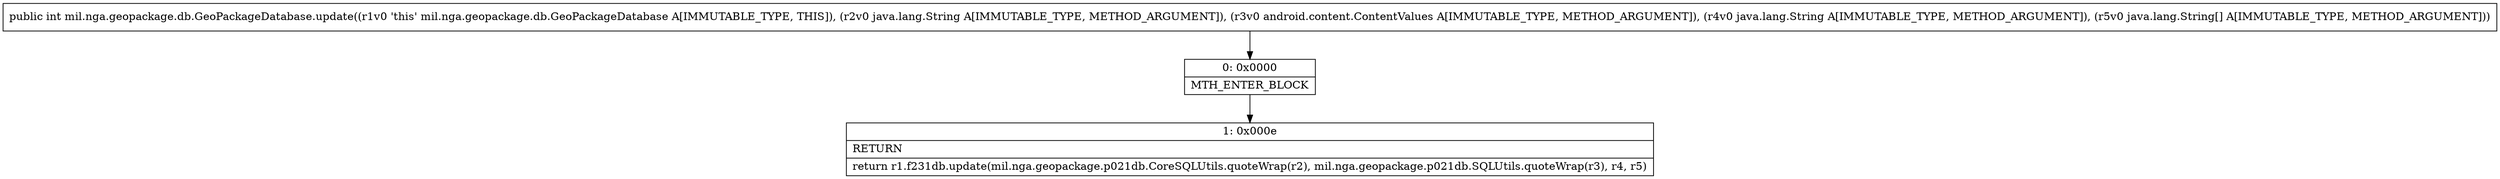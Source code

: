 digraph "CFG formil.nga.geopackage.db.GeoPackageDatabase.update(Ljava\/lang\/String;Landroid\/content\/ContentValues;Ljava\/lang\/String;[Ljava\/lang\/String;)I" {
Node_0 [shape=record,label="{0\:\ 0x0000|MTH_ENTER_BLOCK\l}"];
Node_1 [shape=record,label="{1\:\ 0x000e|RETURN\l|return r1.f231db.update(mil.nga.geopackage.p021db.CoreSQLUtils.quoteWrap(r2), mil.nga.geopackage.p021db.SQLUtils.quoteWrap(r3), r4, r5)\l}"];
MethodNode[shape=record,label="{public int mil.nga.geopackage.db.GeoPackageDatabase.update((r1v0 'this' mil.nga.geopackage.db.GeoPackageDatabase A[IMMUTABLE_TYPE, THIS]), (r2v0 java.lang.String A[IMMUTABLE_TYPE, METHOD_ARGUMENT]), (r3v0 android.content.ContentValues A[IMMUTABLE_TYPE, METHOD_ARGUMENT]), (r4v0 java.lang.String A[IMMUTABLE_TYPE, METHOD_ARGUMENT]), (r5v0 java.lang.String[] A[IMMUTABLE_TYPE, METHOD_ARGUMENT])) }"];
MethodNode -> Node_0;
Node_0 -> Node_1;
}

